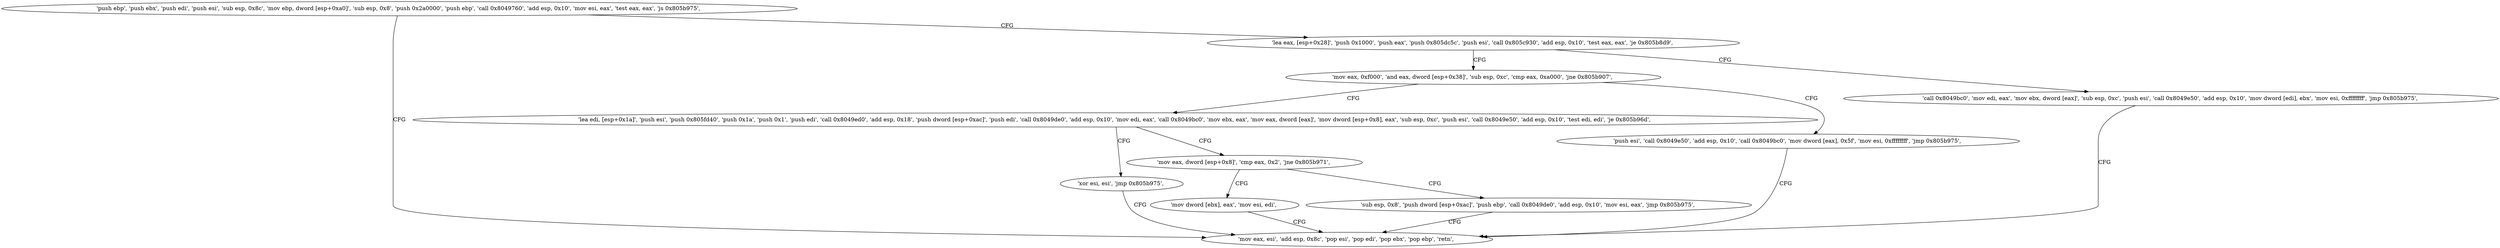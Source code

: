 digraph "func" {
"134592624" [label = "'push ebp', 'push ebx', 'push edi', 'push esi', 'sub esp, 0x8c', 'mov ebp, dword [esp+0xa0]', 'sub esp, 0x8', 'push 0x2a0000', 'push ebp', 'call 0x8049760', 'add esp, 0x10', 'mov esi, eax', 'test eax, eax', 'js 0x805b975', " ]
"134592885" [label = "'mov eax, esi', 'add esp, 0x8c', 'pop esi', 'pop edi', 'pop ebx', 'pop ebp', 'retn', " ]
"134592668" [label = "'lea eax, [esp+0x28]', 'push 0x1000', 'push eax', 'push 0x805dc5c', 'push esi', 'call 0x805c930', 'add esp, 0x10', 'test eax, eax', 'je 0x805b8d9', " ]
"134592729" [label = "'mov eax, 0xf000', 'and eax, dword [esp+0x38]', 'sub esp, 0xc', 'cmp eax, 0xa000', 'jne 0x805b907', " ]
"134592696" [label = "'call 0x8049bc0', 'mov edi, eax', 'mov ebx, dword [eax]', 'sub esp, 0xc', 'push esi', 'call 0x8049e50', 'add esp, 0x10', 'mov dword [edi], ebx', 'mov esi, 0xffffffff', 'jmp 0x805b975', " ]
"134592775" [label = "'lea edi, [esp+0x1a]', 'push esi', 'push 0x805fd40', 'push 0x1a', 'push 0x1', 'push edi', 'call 0x8049ed0', 'add esp, 0x18', 'push dword [esp+0xac]', 'push edi', 'call 0x8049de0', 'add esp, 0x10', 'mov edi, eax', 'call 0x8049bc0', 'mov ebx, eax', 'mov eax, dword [eax]', 'mov dword [esp+0x8], eax', 'sub esp, 0xc', 'push esi', 'call 0x8049e50', 'add esp, 0x10', 'test edi, edi', 'je 0x805b96d', " ]
"134592748" [label = "'push esi', 'call 0x8049e50', 'add esp, 0x10', 'call 0x8049bc0', 'mov dword [eax], 0x5f', 'mov esi, 0xffffffff', 'jmp 0x805b975', " ]
"134592877" [label = "'xor esi, esi', 'jmp 0x805b975', " ]
"134592845" [label = "'mov eax, dword [esp+0x8]', 'cmp eax, 0x2', 'jne 0x805b971', " ]
"134592881" [label = "'mov dword [ebx], eax', 'mov esi, edi', " ]
"134592854" [label = "'sub esp, 0x8', 'push dword [esp+0xac]', 'push ebp', 'call 0x8049de0', 'add esp, 0x10', 'mov esi, eax', 'jmp 0x805b975', " ]
"134592624" -> "134592885" [ label = "CFG" ]
"134592624" -> "134592668" [ label = "CFG" ]
"134592668" -> "134592729" [ label = "CFG" ]
"134592668" -> "134592696" [ label = "CFG" ]
"134592729" -> "134592775" [ label = "CFG" ]
"134592729" -> "134592748" [ label = "CFG" ]
"134592696" -> "134592885" [ label = "CFG" ]
"134592775" -> "134592877" [ label = "CFG" ]
"134592775" -> "134592845" [ label = "CFG" ]
"134592748" -> "134592885" [ label = "CFG" ]
"134592877" -> "134592885" [ label = "CFG" ]
"134592845" -> "134592881" [ label = "CFG" ]
"134592845" -> "134592854" [ label = "CFG" ]
"134592881" -> "134592885" [ label = "CFG" ]
"134592854" -> "134592885" [ label = "CFG" ]
}
